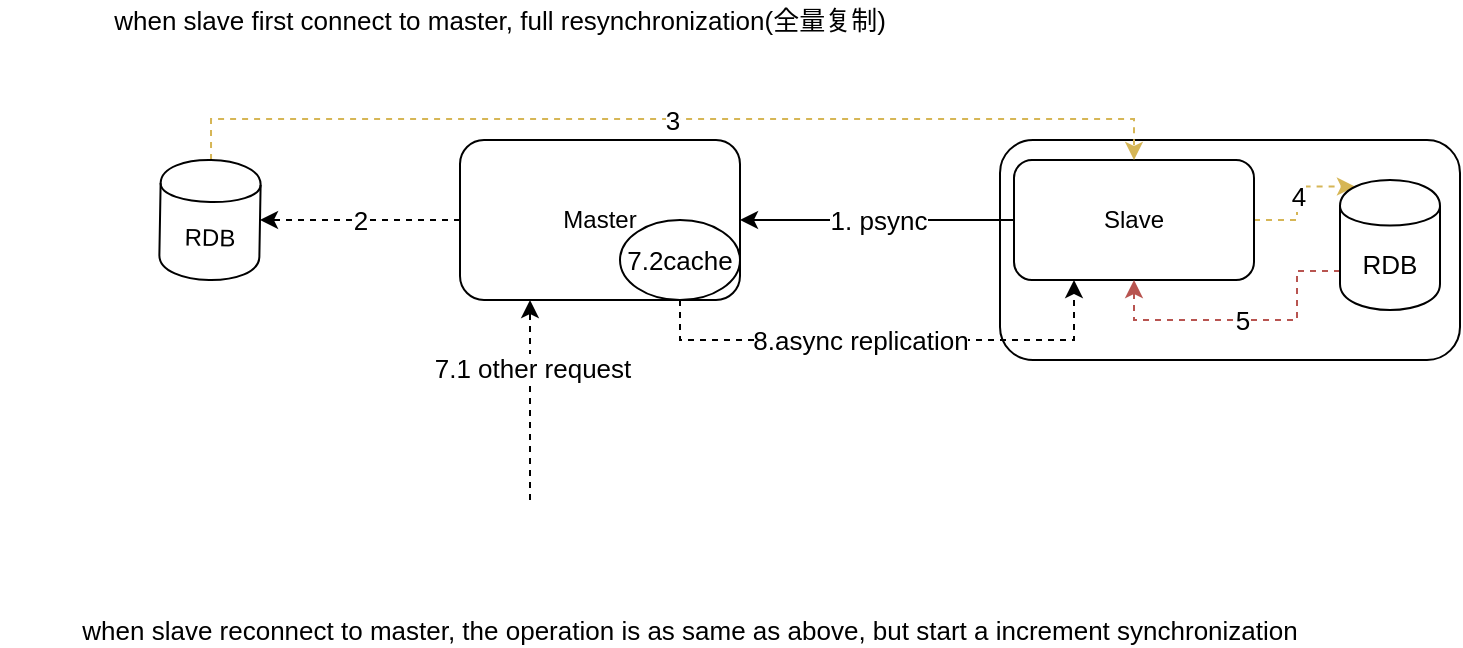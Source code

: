 <mxfile version="12.1.0" type="github" pages="1"><diagram id="4EX1F2KooAwFqAOFv_rA" name="Page-1"><mxGraphModel dx="868" dy="460" grid="1" gridSize="10" guides="1" tooltips="1" connect="1" arrows="0" fold="1" page="1" pageScale="1" pageWidth="827" pageHeight="1169" math="0" shadow="0"><root><mxCell id="0"/><mxCell id="1" parent="0"/><mxCell id="jPDtGp6aIE-19veBRfuX-9" value="" style="rounded=1;whiteSpace=wrap;html=1;strokeWidth=1;fontSize=13;" vertex="1" parent="1"><mxGeometry x="580" y="100" width="230" height="110" as="geometry"/></mxCell><mxCell id="jPDtGp6aIE-19veBRfuX-5" value="1. psync" style="edgeStyle=orthogonalEdgeStyle;rounded=0;orthogonalLoop=1;jettySize=auto;html=1;entryX=1;entryY=0.5;entryDx=0;entryDy=0;fontSize=13;" edge="1" parent="1" source="jPDtGp6aIE-19veBRfuX-1" target="jPDtGp6aIE-19veBRfuX-2"><mxGeometry relative="1" as="geometry"/></mxCell><mxCell id="jPDtGp6aIE-19veBRfuX-12" value="4" style="edgeStyle=orthogonalEdgeStyle;rounded=0;orthogonalLoop=1;jettySize=auto;html=1;exitX=1;exitY=0.5;exitDx=0;exitDy=0;entryX=0.15;entryY=0.05;entryDx=0;entryDy=0;entryPerimeter=0;dashed=1;fontSize=13;fillColor=#fff2cc;strokeColor=#d6b656;" edge="1" parent="1" source="jPDtGp6aIE-19veBRfuX-1" target="jPDtGp6aIE-19veBRfuX-10"><mxGeometry relative="1" as="geometry"/></mxCell><mxCell id="jPDtGp6aIE-19veBRfuX-1" value="Slave" style="rounded=1;whiteSpace=wrap;html=1;" vertex="1" parent="1"><mxGeometry x="587" y="110" width="120" height="60" as="geometry"/></mxCell><mxCell id="jPDtGp6aIE-19veBRfuX-7" value="2" style="edgeStyle=orthogonalEdgeStyle;rounded=0;orthogonalLoop=1;jettySize=auto;html=1;fontSize=13;dashed=1;" edge="1" parent="1" source="jPDtGp6aIE-19veBRfuX-2" target="jPDtGp6aIE-19veBRfuX-6"><mxGeometry relative="1" as="geometry"/></mxCell><mxCell id="jPDtGp6aIE-19veBRfuX-2" value="Master" style="rounded=1;whiteSpace=wrap;html=1;" vertex="1" parent="1"><mxGeometry x="310" y="100" width="140" height="80" as="geometry"/></mxCell><mxCell id="jPDtGp6aIE-19veBRfuX-8" value="3" style="edgeStyle=orthogonalEdgeStyle;rounded=0;orthogonalLoop=1;jettySize=auto;html=1;exitX=0.5;exitY=0;exitDx=0;exitDy=0;dashed=1;fontSize=13;entryX=0.5;entryY=0;entryDx=0;entryDy=0;fillColor=#fff2cc;strokeColor=#d6b656;" edge="1" parent="1" source="jPDtGp6aIE-19veBRfuX-6" target="jPDtGp6aIE-19veBRfuX-1"><mxGeometry relative="1" as="geometry"><mxPoint x="720" y="70" as="targetPoint"/></mxGeometry></mxCell><mxCell id="jPDtGp6aIE-19veBRfuX-6" value="RDB" style="shape=cylinder;whiteSpace=wrap;html=1;boundedLbl=1;backgroundOutline=1;fontFamily=Helvetica;fontSize=12;fontColor=#000000;align=center;strokeColor=#000000;fillColor=#ffffff;rotation=1;" vertex="1" parent="1"><mxGeometry x="160" y="110" width="50" height="60" as="geometry"/></mxCell><mxCell id="jPDtGp6aIE-19veBRfuX-3" value="when slave first connect to master, full resynchronization(全量复制)" style="text;html=1;strokeColor=none;fillColor=none;align=center;verticalAlign=middle;whiteSpace=wrap;rounded=0;strokeWidth=1;fontSize=13;" vertex="1" parent="1"><mxGeometry x="80" y="30" width="500" height="20" as="geometry"/></mxCell><mxCell id="jPDtGp6aIE-19veBRfuX-13" value="5" style="edgeStyle=orthogonalEdgeStyle;rounded=0;orthogonalLoop=1;jettySize=auto;html=1;exitX=0;exitY=0.7;exitDx=0;exitDy=0;entryX=0.5;entryY=1;entryDx=0;entryDy=0;dashed=1;fontSize=13;fillColor=#f8cecc;strokeColor=#b85450;" edge="1" parent="1" source="jPDtGp6aIE-19veBRfuX-10" target="jPDtGp6aIE-19veBRfuX-1"><mxGeometry relative="1" as="geometry"/></mxCell><mxCell id="jPDtGp6aIE-19veBRfuX-10" value="RDB" style="shape=cylinder;whiteSpace=wrap;html=1;boundedLbl=1;backgroundOutline=1;strokeWidth=1;fontSize=13;" vertex="1" parent="1"><mxGeometry x="750" y="120" width="50" height="65" as="geometry"/></mxCell><mxCell id="jPDtGp6aIE-19veBRfuX-14" value="when slave reconnect to master, the operation is as same as above, but start a increment synchronization" style="text;html=1;strokeColor=none;fillColor=none;align=center;verticalAlign=middle;whiteSpace=wrap;rounded=0;fontSize=13;" vertex="1" parent="1"><mxGeometry x="100" y="340" width="650" height="10" as="geometry"/></mxCell><mxCell id="jPDtGp6aIE-19veBRfuX-15" value="" style="endArrow=classic;html=1;dashed=1;fontSize=13;entryX=0.25;entryY=1;entryDx=0;entryDy=0;" edge="1" parent="1" target="jPDtGp6aIE-19veBRfuX-2"><mxGeometry width="50" height="50" relative="1" as="geometry"><mxPoint x="345" y="280" as="sourcePoint"/><mxPoint x="380" y="230" as="targetPoint"/></mxGeometry></mxCell><mxCell id="jPDtGp6aIE-19veBRfuX-16" value="7.1 other request" style="text;html=1;resizable=0;points=[];align=center;verticalAlign=middle;labelBackgroundColor=#ffffff;fontSize=13;" vertex="1" connectable="0" parent="jPDtGp6aIE-19veBRfuX-15"><mxGeometry x="0.327" y="-1" relative="1" as="geometry"><mxPoint as="offset"/></mxGeometry></mxCell><mxCell id="jPDtGp6aIE-19veBRfuX-20" style="edgeStyle=orthogonalEdgeStyle;rounded=0;orthogonalLoop=1;jettySize=auto;html=1;entryX=0.25;entryY=1;entryDx=0;entryDy=0;dashed=1;fontSize=13;exitX=0.5;exitY=1;exitDx=0;exitDy=0;" edge="1" parent="1" source="jPDtGp6aIE-19veBRfuX-17" target="jPDtGp6aIE-19veBRfuX-1"><mxGeometry relative="1" as="geometry"/></mxCell><mxCell id="jPDtGp6aIE-19veBRfuX-21" value="8.async replication" style="text;html=1;resizable=0;points=[];align=center;verticalAlign=middle;labelBackgroundColor=#ffffff;fontSize=13;" vertex="1" connectable="0" parent="jPDtGp6aIE-19veBRfuX-20"><mxGeometry x="-0.401" relative="1" as="geometry"><mxPoint x="36" as="offset"/></mxGeometry></mxCell><mxCell id="jPDtGp6aIE-19veBRfuX-17" value="7.2cache" style="ellipse;whiteSpace=wrap;html=1;strokeWidth=1;fontSize=13;" vertex="1" parent="1"><mxGeometry x="390" y="140" width="60" height="40" as="geometry"/></mxCell></root></mxGraphModel></diagram></mxfile>